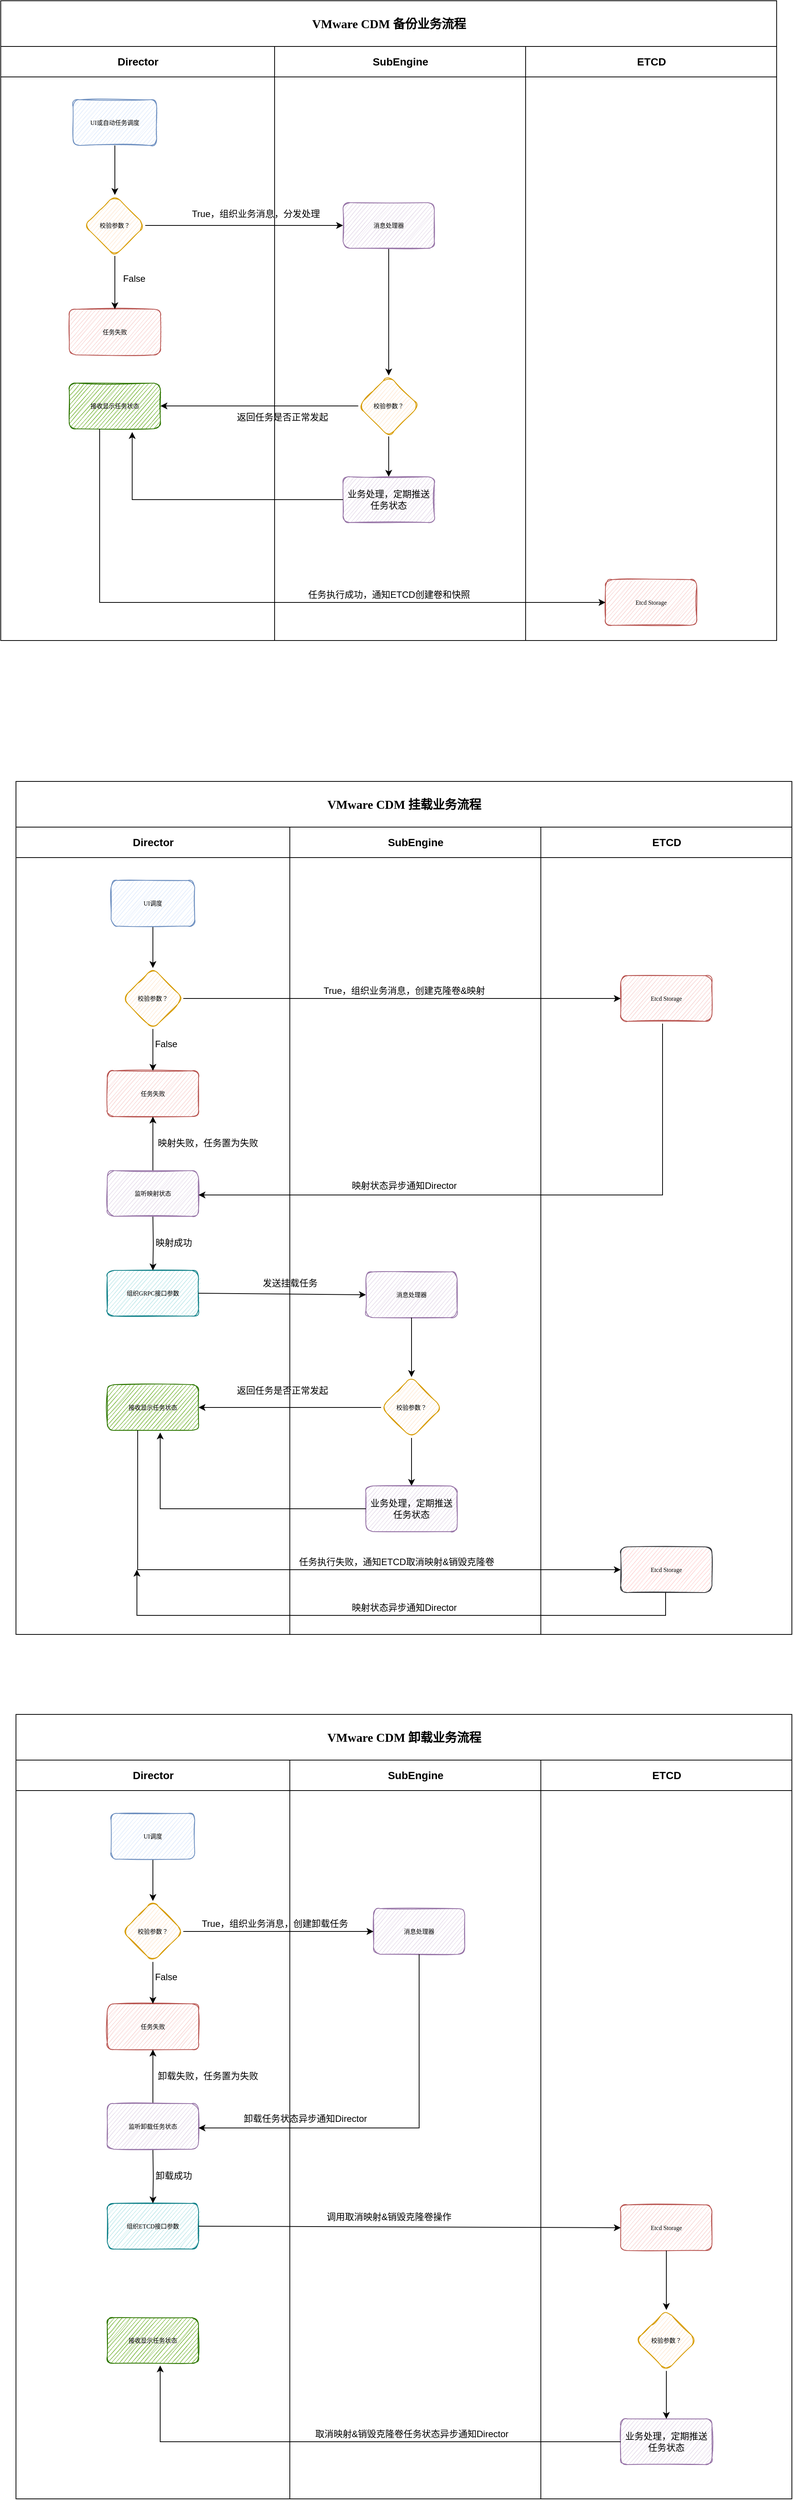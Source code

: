 <mxfile version="20.3.0" type="github"><diagram id="8kYJ-nq8r8b-ovHFFiFU" name="第 1 页"><mxGraphModel dx="1790" dy="836" grid="1" gridSize="10" guides="1" tooltips="1" connect="1" arrows="1" fold="1" page="1" pageScale="1" pageWidth="1600" pageHeight="1200" math="0" shadow="0"><root><mxCell id="0"/><mxCell id="1" parent="0"/><mxCell id="-GFUyXsMZsUR_wiBzJEj-1" value="&lt;p style=&quot;line-height: 1.2;&quot;&gt;&lt;font style=&quot;font-size: 16px;&quot;&gt;VMware CDM 备份&lt;/font&gt;&lt;span style=&quot;font-size: 16px; background-color: initial;&quot;&gt;业务流程&lt;/span&gt;&lt;/p&gt;" style="swimlane;html=1;childLayout=stackLayout;startSize=60;rounded=0;shadow=0;labelBackgroundColor=none;strokeWidth=1;fontFamily=Verdana;fontSize=8;align=center;glass=0;" vertex="1" parent="1"><mxGeometry x="150" y="40" width="1020" height="840" as="geometry"/></mxCell><mxCell id="-GFUyXsMZsUR_wiBzJEj-2" value="&lt;font style=&quot;font-size: 14px;&quot;&gt;Director&lt;/font&gt;" style="swimlane;html=1;startSize=40;" vertex="1" parent="-GFUyXsMZsUR_wiBzJEj-1"><mxGeometry y="60" width="360" height="780" as="geometry"/></mxCell><mxCell id="-GFUyXsMZsUR_wiBzJEj-3" value="" style="edgeStyle=orthogonalEdgeStyle;rounded=0;orthogonalLoop=1;jettySize=auto;html=1;" edge="1" parent="-GFUyXsMZsUR_wiBzJEj-2" source="-GFUyXsMZsUR_wiBzJEj-4" target="-GFUyXsMZsUR_wiBzJEj-5"><mxGeometry relative="1" as="geometry"/></mxCell><mxCell id="-GFUyXsMZsUR_wiBzJEj-4" value="UI或自动任务调度" style="rounded=1;whiteSpace=wrap;html=1;shadow=0;labelBackgroundColor=none;strokeWidth=1;fontFamily=Verdana;fontSize=8;align=center;fillColor=#dae8fc;strokeColor=#6c8ebf;sketch=1;fillStyle=auto;" vertex="1" parent="-GFUyXsMZsUR_wiBzJEj-2"><mxGeometry x="95" y="70" width="110" height="60" as="geometry"/></mxCell><mxCell id="-GFUyXsMZsUR_wiBzJEj-5" value="校验参数？" style="rhombus;whiteSpace=wrap;html=1;fontSize=8;fontFamily=Verdana;fillColor=#ffe6cc;strokeColor=#d79b00;rounded=1;shadow=0;labelBackgroundColor=none;strokeWidth=1;sketch=1;fillStyle=auto;" vertex="1" parent="-GFUyXsMZsUR_wiBzJEj-2"><mxGeometry x="110" y="195" width="80" height="80" as="geometry"/></mxCell><mxCell id="-GFUyXsMZsUR_wiBzJEj-6" value="任务失败" style="whiteSpace=wrap;html=1;fontSize=8;fontFamily=Verdana;fillColor=#f8cecc;strokeColor=#b85450;rounded=1;shadow=0;labelBackgroundColor=none;strokeWidth=1;sketch=1;fillStyle=auto;" vertex="1" parent="-GFUyXsMZsUR_wiBzJEj-2"><mxGeometry x="90" y="345" width="120" height="60" as="geometry"/></mxCell><mxCell id="-GFUyXsMZsUR_wiBzJEj-7" value="" style="edgeStyle=orthogonalEdgeStyle;rounded=0;orthogonalLoop=1;jettySize=auto;html=1;" edge="1" parent="-GFUyXsMZsUR_wiBzJEj-2" source="-GFUyXsMZsUR_wiBzJEj-5" target="-GFUyXsMZsUR_wiBzJEj-6"><mxGeometry relative="1" as="geometry"/></mxCell><mxCell id="-GFUyXsMZsUR_wiBzJEj-8" value="&lt;font color=&quot;#000000&quot;&gt;接收显示任务状态&lt;/font&gt;" style="whiteSpace=wrap;html=1;fontSize=8;fontFamily=Verdana;fillColor=#60a917;strokeColor=#2D7600;rounded=1;shadow=0;labelBackgroundColor=none;strokeWidth=1;sketch=1;fillStyle=auto;fontColor=#ffffff;" vertex="1" parent="-GFUyXsMZsUR_wiBzJEj-2"><mxGeometry x="90" y="442" width="120" height="60" as="geometry"/></mxCell><mxCell id="-GFUyXsMZsUR_wiBzJEj-9" value="False" style="text;html=1;align=center;verticalAlign=middle;resizable=0;points=[];autosize=1;strokeColor=none;fillColor=none;" vertex="1" parent="-GFUyXsMZsUR_wiBzJEj-2"><mxGeometry x="150" y="290" width="50" height="30" as="geometry"/></mxCell><mxCell id="-GFUyXsMZsUR_wiBzJEj-10" value="&lt;font style=&quot;font-size: 14px;&quot;&gt;SubEngine&lt;/font&gt;" style="swimlane;html=1;startSize=40;" vertex="1" parent="-GFUyXsMZsUR_wiBzJEj-1"><mxGeometry x="360" y="60" width="330" height="780" as="geometry"><mxRectangle x="250" y="20" width="40" height="730" as="alternateBounds"/></mxGeometry></mxCell><mxCell id="-GFUyXsMZsUR_wiBzJEj-11" value="" style="edgeStyle=orthogonalEdgeStyle;rounded=0;orthogonalLoop=1;jettySize=auto;html=1;entryX=0.5;entryY=0;entryDx=0;entryDy=0;" edge="1" parent="-GFUyXsMZsUR_wiBzJEj-10" source="-GFUyXsMZsUR_wiBzJEj-12" target="-GFUyXsMZsUR_wiBzJEj-14"><mxGeometry relative="1" as="geometry"><mxPoint x="80" y="460" as="targetPoint"/></mxGeometry></mxCell><mxCell id="-GFUyXsMZsUR_wiBzJEj-12" value="消息处理器" style="whiteSpace=wrap;html=1;fontSize=8;fontFamily=Verdana;fillColor=#e1d5e7;strokeColor=#9673a6;rounded=1;shadow=0;labelBackgroundColor=none;strokeWidth=1;sketch=1;fillStyle=auto;perimeterSpacing=0;" vertex="1" parent="-GFUyXsMZsUR_wiBzJEj-10"><mxGeometry x="90" y="205" width="120" height="60" as="geometry"/></mxCell><mxCell id="-GFUyXsMZsUR_wiBzJEj-13" value="" style="edgeStyle=orthogonalEdgeStyle;rounded=0;orthogonalLoop=1;jettySize=auto;html=1;" edge="1" parent="-GFUyXsMZsUR_wiBzJEj-10" source="-GFUyXsMZsUR_wiBzJEj-14" target="-GFUyXsMZsUR_wiBzJEj-15"><mxGeometry relative="1" as="geometry"/></mxCell><mxCell id="-GFUyXsMZsUR_wiBzJEj-14" value="校验参数？" style="rhombus;whiteSpace=wrap;html=1;fontSize=8;fontFamily=Verdana;fillColor=#ffe6cc;strokeColor=#d79b00;rounded=1;shadow=0;labelBackgroundColor=none;strokeWidth=1;sketch=1;fillStyle=auto;" vertex="1" parent="-GFUyXsMZsUR_wiBzJEj-10"><mxGeometry x="110" y="432" width="80" height="80" as="geometry"/></mxCell><mxCell id="-GFUyXsMZsUR_wiBzJEj-15" value="&lt;span style=&quot;font-family: Helvetica; font-size: 12px;&quot;&gt;业务处理，定期推送任务状态&lt;/span&gt;" style="whiteSpace=wrap;html=1;fontSize=8;fontFamily=Verdana;fillColor=#e1d5e7;strokeColor=#9673a6;rounded=1;shadow=0;labelBackgroundColor=none;strokeWidth=1;sketch=1;fillStyle=auto;" vertex="1" parent="-GFUyXsMZsUR_wiBzJEj-10"><mxGeometry x="90" y="565" width="120" height="60" as="geometry"/></mxCell><mxCell id="-GFUyXsMZsUR_wiBzJEj-16" value="返回任务是否正常发起" style="text;html=1;align=center;verticalAlign=middle;resizable=0;points=[];autosize=1;strokeColor=none;fillColor=none;" vertex="1" parent="-GFUyXsMZsUR_wiBzJEj-10"><mxGeometry x="-60" y="472" width="140" height="30" as="geometry"/></mxCell><mxCell id="-GFUyXsMZsUR_wiBzJEj-17" value="True，组织业务消息，分发处理" style="text;html=1;align=center;verticalAlign=middle;resizable=0;points=[];autosize=1;strokeColor=none;fillColor=none;" vertex="1" parent="-GFUyXsMZsUR_wiBzJEj-10"><mxGeometry x="-120" y="205" width="190" height="30" as="geometry"/></mxCell><mxCell id="-GFUyXsMZsUR_wiBzJEj-18" value="任务执行成功，通知ETCD创建卷和快照" style="text;html=1;align=center;verticalAlign=middle;resizable=0;points=[];autosize=1;strokeColor=none;fillColor=none;" vertex="1" parent="-GFUyXsMZsUR_wiBzJEj-10"><mxGeometry x="30" y="705" width="240" height="30" as="geometry"/></mxCell><mxCell id="-GFUyXsMZsUR_wiBzJEj-19" value="&lt;span style=&quot;font-size: 14px;&quot;&gt;ETCD&lt;/span&gt;" style="swimlane;html=1;startSize=40;" vertex="1" parent="-GFUyXsMZsUR_wiBzJEj-1"><mxGeometry x="690" y="60" width="330" height="780" as="geometry"><mxRectangle x="250" y="20" width="40" height="730" as="alternateBounds"/></mxGeometry></mxCell><mxCell id="-GFUyXsMZsUR_wiBzJEj-20" value="Etcd Storage" style="whiteSpace=wrap;html=1;fontSize=8;fontFamily=Verdana;fillColor=#f8cecc;strokeColor=#b85450;rounded=1;shadow=0;labelBackgroundColor=none;strokeWidth=1;sketch=1;fillStyle=auto;" vertex="1" parent="-GFUyXsMZsUR_wiBzJEj-19"><mxGeometry x="105" y="700" width="120" height="60" as="geometry"/></mxCell><mxCell id="-GFUyXsMZsUR_wiBzJEj-21" value="" style="edgeStyle=orthogonalEdgeStyle;rounded=0;orthogonalLoop=1;jettySize=auto;html=1;" edge="1" parent="-GFUyXsMZsUR_wiBzJEj-1" source="-GFUyXsMZsUR_wiBzJEj-5" target="-GFUyXsMZsUR_wiBzJEj-12"><mxGeometry relative="1" as="geometry"/></mxCell><mxCell id="-GFUyXsMZsUR_wiBzJEj-22" value="" style="edgeStyle=orthogonalEdgeStyle;rounded=0;orthogonalLoop=1;jettySize=auto;html=1;" edge="1" parent="-GFUyXsMZsUR_wiBzJEj-1" source="-GFUyXsMZsUR_wiBzJEj-14" target="-GFUyXsMZsUR_wiBzJEj-8"><mxGeometry relative="1" as="geometry"/></mxCell><mxCell id="-GFUyXsMZsUR_wiBzJEj-23" value="" style="edgeStyle=orthogonalEdgeStyle;rounded=0;orthogonalLoop=1;jettySize=auto;html=1;entryX=0.69;entryY=1.07;entryDx=0;entryDy=0;entryPerimeter=0;" edge="1" parent="-GFUyXsMZsUR_wiBzJEj-1" source="-GFUyXsMZsUR_wiBzJEj-15" target="-GFUyXsMZsUR_wiBzJEj-8"><mxGeometry relative="1" as="geometry"><mxPoint x="80" y="630" as="targetPoint"/></mxGeometry></mxCell><mxCell id="-GFUyXsMZsUR_wiBzJEj-24" value="" style="edgeStyle=orthogonalEdgeStyle;rounded=0;orthogonalLoop=1;jettySize=auto;html=1;entryX=0;entryY=0.5;entryDx=0;entryDy=0;" edge="1" parent="-GFUyXsMZsUR_wiBzJEj-1" source="-GFUyXsMZsUR_wiBzJEj-8" target="-GFUyXsMZsUR_wiBzJEj-20"><mxGeometry relative="1" as="geometry"><mxPoint x="130" y="780" as="targetPoint"/><Array as="points"><mxPoint x="130" y="790"/></Array></mxGeometry></mxCell><mxCell id="-GFUyXsMZsUR_wiBzJEj-25" value="&lt;font style=&quot;font-size: 16px;&quot;&gt;VMware CDM 挂载&lt;/font&gt;&lt;span style=&quot;background-color: initial; font-size: 16px;&quot;&gt;业务流程&lt;/span&gt;" style="swimlane;html=1;childLayout=stackLayout;startSize=60;rounded=0;shadow=0;labelBackgroundColor=none;strokeWidth=1;fontFamily=Verdana;fontSize=8;align=center;glass=0;" vertex="1" parent="1"><mxGeometry x="170" y="1065" width="1020" height="1120" as="geometry"/></mxCell><mxCell id="-GFUyXsMZsUR_wiBzJEj-26" value="&lt;font style=&quot;font-size: 14px;&quot;&gt;Director&lt;/font&gt;" style="swimlane;html=1;startSize=40;" vertex="1" parent="-GFUyXsMZsUR_wiBzJEj-25"><mxGeometry y="60" width="360" height="1060" as="geometry"/></mxCell><mxCell id="-GFUyXsMZsUR_wiBzJEj-27" value="" style="edgeStyle=orthogonalEdgeStyle;rounded=0;orthogonalLoop=1;jettySize=auto;html=1;" edge="1" parent="-GFUyXsMZsUR_wiBzJEj-26" source="-GFUyXsMZsUR_wiBzJEj-28" target="-GFUyXsMZsUR_wiBzJEj-29"><mxGeometry relative="1" as="geometry"/></mxCell><mxCell id="-GFUyXsMZsUR_wiBzJEj-28" value="UI调度" style="rounded=1;whiteSpace=wrap;html=1;shadow=0;labelBackgroundColor=none;strokeWidth=1;fontFamily=Verdana;fontSize=8;align=center;fillColor=#dae8fc;strokeColor=#6c8ebf;sketch=1;fillStyle=auto;" vertex="1" parent="-GFUyXsMZsUR_wiBzJEj-26"><mxGeometry x="125" y="70" width="110" height="60" as="geometry"/></mxCell><mxCell id="-GFUyXsMZsUR_wiBzJEj-29" value="校验参数？" style="rhombus;whiteSpace=wrap;html=1;fontSize=8;fontFamily=Verdana;fillColor=#ffe6cc;strokeColor=#d79b00;rounded=1;shadow=0;labelBackgroundColor=none;strokeWidth=1;sketch=1;fillStyle=auto;" vertex="1" parent="-GFUyXsMZsUR_wiBzJEj-26"><mxGeometry x="140" y="185" width="80" height="80" as="geometry"/></mxCell><mxCell id="-GFUyXsMZsUR_wiBzJEj-30" value="任务失败" style="whiteSpace=wrap;html=1;fontSize=8;fontFamily=Verdana;fillColor=#f8cecc;strokeColor=#b85450;rounded=1;shadow=0;labelBackgroundColor=none;strokeWidth=1;sketch=1;fillStyle=auto;" vertex="1" parent="-GFUyXsMZsUR_wiBzJEj-26"><mxGeometry x="120" y="320" width="120" height="60" as="geometry"/></mxCell><mxCell id="-GFUyXsMZsUR_wiBzJEj-31" value="" style="edgeStyle=orthogonalEdgeStyle;rounded=0;orthogonalLoop=1;jettySize=auto;html=1;" edge="1" parent="-GFUyXsMZsUR_wiBzJEj-26" source="-GFUyXsMZsUR_wiBzJEj-29" target="-GFUyXsMZsUR_wiBzJEj-30"><mxGeometry relative="1" as="geometry"/></mxCell><mxCell id="-GFUyXsMZsUR_wiBzJEj-32" value="&lt;font color=&quot;#000000&quot;&gt;组织GRPC接口参数&lt;/font&gt;" style="whiteSpace=wrap;html=1;fontSize=8;fontFamily=Verdana;rounded=1;shadow=0;labelBackgroundColor=none;strokeWidth=1;sketch=1;fillStyle=auto;fillColor=#b0e3e6;strokeColor=#0e8088;" vertex="1" parent="-GFUyXsMZsUR_wiBzJEj-26"><mxGeometry x="120" y="582" width="120" height="60" as="geometry"/></mxCell><mxCell id="-GFUyXsMZsUR_wiBzJEj-33" value="False" style="text;html=1;align=center;verticalAlign=middle;resizable=0;points=[];autosize=1;strokeColor=none;fillColor=none;" vertex="1" parent="-GFUyXsMZsUR_wiBzJEj-26"><mxGeometry x="172" y="270" width="50" height="30" as="geometry"/></mxCell><mxCell id="-GFUyXsMZsUR_wiBzJEj-34" value="" style="edgeStyle=orthogonalEdgeStyle;rounded=0;orthogonalLoop=1;jettySize=auto;html=1;" edge="1" parent="-GFUyXsMZsUR_wiBzJEj-26" source="-GFUyXsMZsUR_wiBzJEj-36"><mxGeometry relative="1" as="geometry"><mxPoint x="180" y="380" as="targetPoint"/></mxGeometry></mxCell><mxCell id="-GFUyXsMZsUR_wiBzJEj-35" value="" style="edgeStyle=orthogonalEdgeStyle;rounded=0;orthogonalLoop=1;jettySize=auto;html=1;" edge="1" parent="-GFUyXsMZsUR_wiBzJEj-26" target="-GFUyXsMZsUR_wiBzJEj-32"><mxGeometry relative="1" as="geometry"><mxPoint x="180" y="511" as="sourcePoint"/></mxGeometry></mxCell><mxCell id="-GFUyXsMZsUR_wiBzJEj-36" value="&lt;font color=&quot;#000000&quot;&gt;监听映射状态&lt;/font&gt;" style="whiteSpace=wrap;html=1;fontSize=8;fontFamily=Verdana;fillColor=#e1d5e7;strokeColor=#9673a6;rounded=1;shadow=0;labelBackgroundColor=none;strokeWidth=1;sketch=1;fillStyle=auto;" vertex="1" parent="-GFUyXsMZsUR_wiBzJEj-26"><mxGeometry x="120" y="451" width="120" height="60" as="geometry"/></mxCell><mxCell id="-GFUyXsMZsUR_wiBzJEj-37" value="映射失败，任务置为失败" style="text;html=1;align=center;verticalAlign=middle;resizable=0;points=[];autosize=1;strokeColor=none;fillColor=none;" vertex="1" parent="-GFUyXsMZsUR_wiBzJEj-26"><mxGeometry x="172" y="400" width="160" height="30" as="geometry"/></mxCell><mxCell id="-GFUyXsMZsUR_wiBzJEj-38" value="映射成功" style="text;html=1;align=center;verticalAlign=middle;resizable=0;points=[];autosize=1;strokeColor=none;fillColor=none;" vertex="1" parent="-GFUyXsMZsUR_wiBzJEj-26"><mxGeometry x="172" y="531" width="70" height="30" as="geometry"/></mxCell><mxCell id="-GFUyXsMZsUR_wiBzJEj-39" value="&lt;font color=&quot;#000000&quot;&gt;接收显示任务状态&lt;/font&gt;" style="whiteSpace=wrap;html=1;fontSize=8;fontFamily=Verdana;fillColor=#60a917;strokeColor=#2D7600;rounded=1;shadow=0;labelBackgroundColor=none;strokeWidth=1;sketch=1;fillStyle=auto;fontColor=#ffffff;" vertex="1" parent="-GFUyXsMZsUR_wiBzJEj-26"><mxGeometry x="120" y="732" width="120" height="60" as="geometry"/></mxCell><mxCell id="-GFUyXsMZsUR_wiBzJEj-40" value="&lt;font style=&quot;font-size: 14px;&quot;&gt;SubEngine&lt;/font&gt;" style="swimlane;html=1;startSize=40;" vertex="1" parent="-GFUyXsMZsUR_wiBzJEj-25"><mxGeometry x="360" y="60" width="330" height="1060" as="geometry"><mxRectangle x="250" y="20" width="40" height="730" as="alternateBounds"/></mxGeometry></mxCell><mxCell id="-GFUyXsMZsUR_wiBzJEj-41" value="True，组织业务消息，创建克隆卷&amp;amp;映射" style="text;html=1;align=center;verticalAlign=middle;resizable=0;points=[];autosize=1;strokeColor=none;fillColor=none;" vertex="1" parent="-GFUyXsMZsUR_wiBzJEj-40"><mxGeometry x="30" y="200" width="240" height="30" as="geometry"/></mxCell><mxCell id="-GFUyXsMZsUR_wiBzJEj-42" value="映射状态异步通知Director" style="text;html=1;align=center;verticalAlign=middle;resizable=0;points=[];autosize=1;strokeColor=none;fillColor=none;" vertex="1" parent="-GFUyXsMZsUR_wiBzJEj-40"><mxGeometry x="70" y="456" width="160" height="30" as="geometry"/></mxCell><mxCell id="-GFUyXsMZsUR_wiBzJEj-43" value="消息处理器" style="whiteSpace=wrap;html=1;fontSize=8;fontFamily=Verdana;fillColor=#e1d5e7;strokeColor=#9673a6;rounded=1;shadow=0;labelBackgroundColor=none;strokeWidth=1;sketch=1;fillStyle=auto;perimeterSpacing=0;" vertex="1" parent="-GFUyXsMZsUR_wiBzJEj-40"><mxGeometry x="100" y="584" width="120" height="60" as="geometry"/></mxCell><mxCell id="-GFUyXsMZsUR_wiBzJEj-44" value="" style="edgeStyle=orthogonalEdgeStyle;rounded=0;orthogonalLoop=1;jettySize=auto;html=1;" edge="1" parent="-GFUyXsMZsUR_wiBzJEj-40" source="-GFUyXsMZsUR_wiBzJEj-45" target="-GFUyXsMZsUR_wiBzJEj-47"><mxGeometry relative="1" as="geometry"/></mxCell><mxCell id="-GFUyXsMZsUR_wiBzJEj-45" value="校验参数？" style="rhombus;whiteSpace=wrap;html=1;fontSize=8;fontFamily=Verdana;fillColor=#ffe6cc;strokeColor=#d79b00;rounded=1;shadow=0;labelBackgroundColor=none;strokeWidth=1;sketch=1;fillStyle=auto;" vertex="1" parent="-GFUyXsMZsUR_wiBzJEj-40"><mxGeometry x="120" y="722" width="80" height="80" as="geometry"/></mxCell><mxCell id="-GFUyXsMZsUR_wiBzJEj-46" value="" style="edgeStyle=orthogonalEdgeStyle;rounded=0;orthogonalLoop=1;jettySize=auto;html=1;entryX=0.5;entryY=0;entryDx=0;entryDy=0;" edge="1" parent="-GFUyXsMZsUR_wiBzJEj-40" source="-GFUyXsMZsUR_wiBzJEj-43" target="-GFUyXsMZsUR_wiBzJEj-45"><mxGeometry relative="1" as="geometry"><mxPoint x="-420" y="740" as="targetPoint"/></mxGeometry></mxCell><mxCell id="-GFUyXsMZsUR_wiBzJEj-47" value="&lt;span style=&quot;font-family: Helvetica; font-size: 12px;&quot;&gt;业务处理，定期推送任务状态&lt;/span&gt;" style="whiteSpace=wrap;html=1;fontSize=8;fontFamily=Verdana;fillColor=#e1d5e7;strokeColor=#9673a6;rounded=1;shadow=0;labelBackgroundColor=none;strokeWidth=1;sketch=1;fillStyle=auto;" vertex="1" parent="-GFUyXsMZsUR_wiBzJEj-40"><mxGeometry x="100" y="865" width="120" height="60" as="geometry"/></mxCell><mxCell id="-GFUyXsMZsUR_wiBzJEj-48" value="返回任务是否正常发起" style="text;html=1;align=center;verticalAlign=middle;resizable=0;points=[];autosize=1;strokeColor=none;fillColor=none;" vertex="1" parent="-GFUyXsMZsUR_wiBzJEj-40"><mxGeometry x="-80" y="725" width="140" height="30" as="geometry"/></mxCell><mxCell id="-GFUyXsMZsUR_wiBzJEj-49" value="映射状态异步通知Director" style="text;html=1;align=center;verticalAlign=middle;resizable=0;points=[];autosize=1;strokeColor=none;fillColor=none;" vertex="1" parent="-GFUyXsMZsUR_wiBzJEj-40"><mxGeometry x="70" y="1010" width="160" height="30" as="geometry"/></mxCell><mxCell id="-GFUyXsMZsUR_wiBzJEj-50" value="发送挂载任务" style="text;html=1;align=center;verticalAlign=middle;resizable=0;points=[];autosize=1;strokeColor=none;fillColor=none;" vertex="1" parent="-GFUyXsMZsUR_wiBzJEj-40"><mxGeometry x="-50" y="584" width="100" height="30" as="geometry"/></mxCell><mxCell id="-GFUyXsMZsUR_wiBzJEj-51" value="&lt;span style=&quot;font-size: 14px;&quot;&gt;ETCD&lt;/span&gt;" style="swimlane;html=1;startSize=40;" vertex="1" parent="-GFUyXsMZsUR_wiBzJEj-25"><mxGeometry x="690" y="60" width="330" height="1060" as="geometry"><mxRectangle x="250" y="20" width="40" height="730" as="alternateBounds"/></mxGeometry></mxCell><mxCell id="-GFUyXsMZsUR_wiBzJEj-52" value="Etcd Storage" style="whiteSpace=wrap;html=1;fontSize=8;fontFamily=Verdana;fillColor=#f8cecc;strokeColor=#b85450;rounded=1;shadow=0;labelBackgroundColor=none;strokeWidth=1;sketch=1;fillStyle=auto;" vertex="1" parent="-GFUyXsMZsUR_wiBzJEj-51"><mxGeometry x="105" y="195" width="120" height="60" as="geometry"/></mxCell><mxCell id="-GFUyXsMZsUR_wiBzJEj-53" value="Etcd Storage" style="whiteSpace=wrap;html=1;fontSize=8;fontFamily=Verdana;fillColor=#ffcccc;strokeColor=#36393d;rounded=1;shadow=0;labelBackgroundColor=none;strokeWidth=1;sketch=1;fillStyle=auto;" vertex="1" parent="-GFUyXsMZsUR_wiBzJEj-51"><mxGeometry x="105" y="945" width="120" height="60" as="geometry"/></mxCell><mxCell id="-GFUyXsMZsUR_wiBzJEj-54" value="" style="edgeStyle=orthogonalEdgeStyle;rounded=0;orthogonalLoop=1;jettySize=auto;html=1;exitX=0.5;exitY=1;exitDx=0;exitDy=0;" edge="1" parent="-GFUyXsMZsUR_wiBzJEj-51"><mxGeometry relative="1" as="geometry"><mxPoint x="164" y="1005" as="sourcePoint"/><mxPoint x="-531" y="975" as="targetPoint"/><Array as="points"><mxPoint x="164" y="1035"/><mxPoint x="-531" y="1035"/></Array></mxGeometry></mxCell><mxCell id="-GFUyXsMZsUR_wiBzJEj-55" value="" style="edgeStyle=orthogonalEdgeStyle;rounded=0;orthogonalLoop=1;jettySize=auto;html=1;entryX=0;entryY=0.5;entryDx=0;entryDy=0;" edge="1" parent="-GFUyXsMZsUR_wiBzJEj-25" source="-GFUyXsMZsUR_wiBzJEj-29" target="-GFUyXsMZsUR_wiBzJEj-52"><mxGeometry relative="1" as="geometry"><mxPoint x="450" y="295" as="targetPoint"/></mxGeometry></mxCell><mxCell id="-GFUyXsMZsUR_wiBzJEj-56" value="" style="edgeStyle=orthogonalEdgeStyle;rounded=0;orthogonalLoop=1;jettySize=auto;html=1;entryX=1.033;entryY=0.617;entryDx=0;entryDy=0;entryPerimeter=0;" edge="1" parent="-GFUyXsMZsUR_wiBzJEj-25"><mxGeometry relative="1" as="geometry"><mxPoint x="850" y="318" as="sourcePoint"/><mxPoint x="240" y="543" as="targetPoint"/><Array as="points"><mxPoint x="850" y="543"/></Array></mxGeometry></mxCell><mxCell id="-GFUyXsMZsUR_wiBzJEj-57" value="" style="endArrow=classic;html=1;rounded=0;entryX=0;entryY=0.5;entryDx=0;entryDy=0;exitX=1;exitY=0.5;exitDx=0;exitDy=0;" edge="1" parent="-GFUyXsMZsUR_wiBzJEj-25" source="-GFUyXsMZsUR_wiBzJEj-32" target="-GFUyXsMZsUR_wiBzJEj-43"><mxGeometry width="50" height="50" relative="1" as="geometry"><mxPoint x="610" y="725" as="sourcePoint"/><mxPoint x="660" y="675" as="targetPoint"/></mxGeometry></mxCell><mxCell id="-GFUyXsMZsUR_wiBzJEj-58" value="" style="edgeStyle=orthogonalEdgeStyle;rounded=0;orthogonalLoop=1;jettySize=auto;html=1;entryX=1;entryY=0.5;entryDx=0;entryDy=0;" edge="1" parent="-GFUyXsMZsUR_wiBzJEj-25" source="-GFUyXsMZsUR_wiBzJEj-45" target="-GFUyXsMZsUR_wiBzJEj-39"><mxGeometry relative="1" as="geometry"><mxPoint x="160" y="822" as="targetPoint"/></mxGeometry></mxCell><mxCell id="-GFUyXsMZsUR_wiBzJEj-59" value="" style="edgeStyle=orthogonalEdgeStyle;rounded=0;orthogonalLoop=1;jettySize=auto;html=1;entryX=0.58;entryY=1.047;entryDx=0;entryDy=0;entryPerimeter=0;" edge="1" parent="-GFUyXsMZsUR_wiBzJEj-25" source="-GFUyXsMZsUR_wiBzJEj-47" target="-GFUyXsMZsUR_wiBzJEj-39"><mxGeometry relative="1" as="geometry"><mxPoint x="200" y="855" as="targetPoint"/></mxGeometry></mxCell><mxCell id="-GFUyXsMZsUR_wiBzJEj-60" value="" style="edgeStyle=orthogonalEdgeStyle;rounded=0;orthogonalLoop=1;jettySize=auto;html=1;" edge="1" parent="-GFUyXsMZsUR_wiBzJEj-25" source="-GFUyXsMZsUR_wiBzJEj-39" target="-GFUyXsMZsUR_wiBzJEj-53"><mxGeometry relative="1" as="geometry"><Array as="points"><mxPoint x="160" y="1035"/></Array></mxGeometry></mxCell><mxCell id="-GFUyXsMZsUR_wiBzJEj-61" value="任务执行失败，通知ETCD取消映射&amp;amp;销毁克隆卷" style="text;html=1;align=center;verticalAlign=middle;resizable=0;points=[];autosize=1;strokeColor=none;fillColor=none;" vertex="1" parent="1"><mxGeometry x="530" y="2075" width="280" height="30" as="geometry"/></mxCell><mxCell id="-GFUyXsMZsUR_wiBzJEj-62" value="&lt;font style=&quot;font-size: 16px;&quot;&gt;VMware CDM 卸载&lt;/font&gt;&lt;span style=&quot;background-color: initial; font-size: 16px;&quot;&gt;业务流程&lt;/span&gt;" style="swimlane;html=1;childLayout=stackLayout;startSize=60;rounded=0;shadow=0;labelBackgroundColor=none;strokeWidth=1;fontFamily=Verdana;fontSize=8;align=center;glass=0;" vertex="1" parent="1"><mxGeometry x="170" y="2290" width="1020" height="1030" as="geometry"/></mxCell><mxCell id="-GFUyXsMZsUR_wiBzJEj-63" value="&lt;font style=&quot;font-size: 14px;&quot;&gt;Director&lt;/font&gt;" style="swimlane;html=1;startSize=40;" vertex="1" parent="-GFUyXsMZsUR_wiBzJEj-62"><mxGeometry y="60" width="360" height="970" as="geometry"/></mxCell><mxCell id="-GFUyXsMZsUR_wiBzJEj-64" value="" style="edgeStyle=orthogonalEdgeStyle;rounded=0;orthogonalLoop=1;jettySize=auto;html=1;" edge="1" parent="-GFUyXsMZsUR_wiBzJEj-63" source="-GFUyXsMZsUR_wiBzJEj-65" target="-GFUyXsMZsUR_wiBzJEj-66"><mxGeometry relative="1" as="geometry"/></mxCell><mxCell id="-GFUyXsMZsUR_wiBzJEj-65" value="UI调度" style="rounded=1;whiteSpace=wrap;html=1;shadow=0;labelBackgroundColor=none;strokeWidth=1;fontFamily=Verdana;fontSize=8;align=center;fillColor=#dae8fc;strokeColor=#6c8ebf;sketch=1;fillStyle=auto;" vertex="1" parent="-GFUyXsMZsUR_wiBzJEj-63"><mxGeometry x="125" y="70" width="110" height="60" as="geometry"/></mxCell><mxCell id="-GFUyXsMZsUR_wiBzJEj-66" value="校验参数？" style="rhombus;whiteSpace=wrap;html=1;fontSize=8;fontFamily=Verdana;fillColor=#ffe6cc;strokeColor=#d79b00;rounded=1;shadow=0;labelBackgroundColor=none;strokeWidth=1;sketch=1;fillStyle=auto;" vertex="1" parent="-GFUyXsMZsUR_wiBzJEj-63"><mxGeometry x="140" y="185" width="80" height="80" as="geometry"/></mxCell><mxCell id="-GFUyXsMZsUR_wiBzJEj-67" value="任务失败" style="whiteSpace=wrap;html=1;fontSize=8;fontFamily=Verdana;fillColor=#f8cecc;strokeColor=#b85450;rounded=1;shadow=0;labelBackgroundColor=none;strokeWidth=1;sketch=1;fillStyle=auto;" vertex="1" parent="-GFUyXsMZsUR_wiBzJEj-63"><mxGeometry x="120" y="320" width="120" height="60" as="geometry"/></mxCell><mxCell id="-GFUyXsMZsUR_wiBzJEj-68" value="" style="edgeStyle=orthogonalEdgeStyle;rounded=0;orthogonalLoop=1;jettySize=auto;html=1;" edge="1" parent="-GFUyXsMZsUR_wiBzJEj-63" source="-GFUyXsMZsUR_wiBzJEj-66" target="-GFUyXsMZsUR_wiBzJEj-67"><mxGeometry relative="1" as="geometry"/></mxCell><mxCell id="-GFUyXsMZsUR_wiBzJEj-69" value="&lt;font color=&quot;#000000&quot;&gt;组织ETCD接口参数&lt;/font&gt;" style="whiteSpace=wrap;html=1;fontSize=8;fontFamily=Verdana;rounded=1;shadow=0;labelBackgroundColor=none;strokeWidth=1;sketch=1;fillStyle=auto;fillColor=#b0e3e6;strokeColor=#0e8088;" vertex="1" parent="-GFUyXsMZsUR_wiBzJEj-63"><mxGeometry x="120" y="582" width="120" height="60" as="geometry"/></mxCell><mxCell id="-GFUyXsMZsUR_wiBzJEj-70" value="False" style="text;html=1;align=center;verticalAlign=middle;resizable=0;points=[];autosize=1;strokeColor=none;fillColor=none;" vertex="1" parent="-GFUyXsMZsUR_wiBzJEj-63"><mxGeometry x="172" y="270" width="50" height="30" as="geometry"/></mxCell><mxCell id="-GFUyXsMZsUR_wiBzJEj-71" value="" style="edgeStyle=orthogonalEdgeStyle;rounded=0;orthogonalLoop=1;jettySize=auto;html=1;" edge="1" parent="-GFUyXsMZsUR_wiBzJEj-63" source="-GFUyXsMZsUR_wiBzJEj-73"><mxGeometry relative="1" as="geometry"><mxPoint x="180" y="380" as="targetPoint"/></mxGeometry></mxCell><mxCell id="-GFUyXsMZsUR_wiBzJEj-72" value="" style="edgeStyle=orthogonalEdgeStyle;rounded=0;orthogonalLoop=1;jettySize=auto;html=1;" edge="1" parent="-GFUyXsMZsUR_wiBzJEj-63" target="-GFUyXsMZsUR_wiBzJEj-69"><mxGeometry relative="1" as="geometry"><mxPoint x="180" y="511" as="sourcePoint"/></mxGeometry></mxCell><mxCell id="-GFUyXsMZsUR_wiBzJEj-73" value="&lt;font color=&quot;#000000&quot;&gt;监听卸载任务状态&lt;/font&gt;" style="whiteSpace=wrap;html=1;fontSize=8;fontFamily=Verdana;fillColor=#e1d5e7;strokeColor=#9673a6;rounded=1;shadow=0;labelBackgroundColor=none;strokeWidth=1;sketch=1;fillStyle=auto;" vertex="1" parent="-GFUyXsMZsUR_wiBzJEj-63"><mxGeometry x="120" y="451" width="120" height="60" as="geometry"/></mxCell><mxCell id="-GFUyXsMZsUR_wiBzJEj-74" value="卸载失败，任务置为失败" style="text;html=1;align=center;verticalAlign=middle;resizable=0;points=[];autosize=1;strokeColor=none;fillColor=none;" vertex="1" parent="-GFUyXsMZsUR_wiBzJEj-63"><mxGeometry x="172" y="400" width="160" height="30" as="geometry"/></mxCell><mxCell id="-GFUyXsMZsUR_wiBzJEj-75" value="卸载成功" style="text;html=1;align=center;verticalAlign=middle;resizable=0;points=[];autosize=1;strokeColor=none;fillColor=none;" vertex="1" parent="-GFUyXsMZsUR_wiBzJEj-63"><mxGeometry x="172" y="531" width="70" height="30" as="geometry"/></mxCell><mxCell id="-GFUyXsMZsUR_wiBzJEj-76" value="&lt;font color=&quot;#000000&quot;&gt;接收显示任务状态&lt;/font&gt;" style="whiteSpace=wrap;html=1;fontSize=8;fontFamily=Verdana;fillColor=#60a917;strokeColor=#2D7600;rounded=1;shadow=0;labelBackgroundColor=none;strokeWidth=1;sketch=1;fillStyle=auto;fontColor=#ffffff;" vertex="1" parent="-GFUyXsMZsUR_wiBzJEj-63"><mxGeometry x="120" y="732" width="120" height="60" as="geometry"/></mxCell><mxCell id="-GFUyXsMZsUR_wiBzJEj-77" value="&lt;font style=&quot;font-size: 14px;&quot;&gt;SubEngine&lt;/font&gt;" style="swimlane;html=1;startSize=40;" vertex="1" parent="-GFUyXsMZsUR_wiBzJEj-62"><mxGeometry x="360" y="60" width="330" height="970" as="geometry"><mxRectangle x="250" y="20" width="40" height="730" as="alternateBounds"/></mxGeometry></mxCell><mxCell id="-GFUyXsMZsUR_wiBzJEj-78" value="True，组织业务消息，创建卸载任务" style="text;html=1;align=center;verticalAlign=middle;resizable=0;points=[];autosize=1;strokeColor=none;fillColor=none;" vertex="1" parent="-GFUyXsMZsUR_wiBzJEj-77"><mxGeometry x="-130" y="200" width="220" height="30" as="geometry"/></mxCell><mxCell id="-GFUyXsMZsUR_wiBzJEj-79" value="卸载任务状态异步通知Director" style="text;html=1;align=center;verticalAlign=middle;resizable=0;points=[];autosize=1;strokeColor=none;fillColor=none;" vertex="1" parent="-GFUyXsMZsUR_wiBzJEj-77"><mxGeometry x="-75" y="456" width="190" height="30" as="geometry"/></mxCell><mxCell id="-GFUyXsMZsUR_wiBzJEj-80" value="消息处理器" style="whiteSpace=wrap;html=1;fontSize=8;fontFamily=Verdana;fillColor=#e1d5e7;strokeColor=#9673a6;rounded=1;shadow=0;labelBackgroundColor=none;strokeWidth=1;sketch=1;fillStyle=auto;" vertex="1" parent="-GFUyXsMZsUR_wiBzJEj-77"><mxGeometry x="110" y="195" width="120" height="60" as="geometry"/></mxCell><mxCell id="-GFUyXsMZsUR_wiBzJEj-81" value="取消映射&amp;amp;销毁克隆卷任务状态异步通知Director" style="text;html=1;align=center;verticalAlign=middle;resizable=0;points=[];autosize=1;strokeColor=none;fillColor=none;" vertex="1" parent="-GFUyXsMZsUR_wiBzJEj-77"><mxGeometry x="20" y="870" width="280" height="30" as="geometry"/></mxCell><mxCell id="-GFUyXsMZsUR_wiBzJEj-82" value="&lt;span style=&quot;font-size: 14px;&quot;&gt;ETCD&lt;/span&gt;" style="swimlane;html=1;startSize=40;" vertex="1" parent="-GFUyXsMZsUR_wiBzJEj-62"><mxGeometry x="690" y="60" width="330" height="970" as="geometry"><mxRectangle x="250" y="20" width="40" height="730" as="alternateBounds"/></mxGeometry></mxCell><mxCell id="-GFUyXsMZsUR_wiBzJEj-83" value="Etcd Storage" style="whiteSpace=wrap;html=1;fontSize=8;fontFamily=Verdana;fillColor=#f8cecc;strokeColor=#b85450;rounded=1;shadow=0;labelBackgroundColor=none;strokeWidth=1;sketch=1;fillStyle=auto;perimeterSpacing=0;" vertex="1" parent="-GFUyXsMZsUR_wiBzJEj-82"><mxGeometry x="105" y="584" width="120" height="60" as="geometry"/></mxCell><mxCell id="-GFUyXsMZsUR_wiBzJEj-84" value="校验参数？" style="rhombus;whiteSpace=wrap;html=1;fontSize=8;fontFamily=Verdana;fillColor=#ffe6cc;strokeColor=#d79b00;rounded=1;shadow=0;labelBackgroundColor=none;strokeWidth=1;sketch=1;fillStyle=auto;" vertex="1" parent="-GFUyXsMZsUR_wiBzJEj-82"><mxGeometry x="125" y="722" width="80" height="80" as="geometry"/></mxCell><mxCell id="-GFUyXsMZsUR_wiBzJEj-85" value="" style="edgeStyle=orthogonalEdgeStyle;rounded=0;orthogonalLoop=1;jettySize=auto;html=1;entryX=0.5;entryY=0;entryDx=0;entryDy=0;" edge="1" parent="-GFUyXsMZsUR_wiBzJEj-82" source="-GFUyXsMZsUR_wiBzJEj-83" target="-GFUyXsMZsUR_wiBzJEj-84"><mxGeometry relative="1" as="geometry"><mxPoint x="-415" y="740" as="targetPoint"/></mxGeometry></mxCell><mxCell id="-GFUyXsMZsUR_wiBzJEj-86" value="&lt;span style=&quot;font-family: Helvetica; font-size: 12px;&quot;&gt;业务处理，定期推送任务状态&lt;/span&gt;" style="whiteSpace=wrap;html=1;fontSize=8;fontFamily=Verdana;fillColor=#e1d5e7;strokeColor=#9673a6;rounded=1;shadow=0;labelBackgroundColor=none;strokeWidth=1;sketch=1;fillStyle=auto;" vertex="1" parent="-GFUyXsMZsUR_wiBzJEj-82"><mxGeometry x="105" y="865" width="120" height="60" as="geometry"/></mxCell><mxCell id="-GFUyXsMZsUR_wiBzJEj-87" value="" style="edgeStyle=orthogonalEdgeStyle;rounded=0;orthogonalLoop=1;jettySize=auto;html=1;" edge="1" parent="-GFUyXsMZsUR_wiBzJEj-82" source="-GFUyXsMZsUR_wiBzJEj-84" target="-GFUyXsMZsUR_wiBzJEj-86"><mxGeometry relative="1" as="geometry"/></mxCell><mxCell id="-GFUyXsMZsUR_wiBzJEj-88" value="" style="edgeStyle=orthogonalEdgeStyle;rounded=0;orthogonalLoop=1;jettySize=auto;html=1;entryX=0;entryY=0.5;entryDx=0;entryDy=0;" edge="1" parent="-GFUyXsMZsUR_wiBzJEj-62" source="-GFUyXsMZsUR_wiBzJEj-66" target="-GFUyXsMZsUR_wiBzJEj-80"><mxGeometry relative="1" as="geometry"><mxPoint x="450" y="295" as="targetPoint"/></mxGeometry></mxCell><mxCell id="-GFUyXsMZsUR_wiBzJEj-89" value="" style="edgeStyle=orthogonalEdgeStyle;rounded=0;orthogonalLoop=1;jettySize=auto;html=1;entryX=1.033;entryY=0.617;entryDx=0;entryDy=0;entryPerimeter=0;exitX=0.5;exitY=1;exitDx=0;exitDy=0;" edge="1" parent="-GFUyXsMZsUR_wiBzJEj-62" source="-GFUyXsMZsUR_wiBzJEj-80"><mxGeometry relative="1" as="geometry"><mxPoint x="850" y="318" as="sourcePoint"/><mxPoint x="240" y="543" as="targetPoint"/><Array as="points"><mxPoint x="530" y="543"/></Array></mxGeometry></mxCell><mxCell id="-GFUyXsMZsUR_wiBzJEj-90" value="" style="endArrow=classic;html=1;rounded=0;entryX=0;entryY=0.5;entryDx=0;entryDy=0;exitX=1;exitY=0.5;exitDx=0;exitDy=0;" edge="1" parent="-GFUyXsMZsUR_wiBzJEj-62" source="-GFUyXsMZsUR_wiBzJEj-69" target="-GFUyXsMZsUR_wiBzJEj-83"><mxGeometry width="50" height="50" relative="1" as="geometry"><mxPoint x="610" y="725" as="sourcePoint"/><mxPoint x="660" y="675" as="targetPoint"/></mxGeometry></mxCell><mxCell id="-GFUyXsMZsUR_wiBzJEj-91" value="" style="edgeStyle=orthogonalEdgeStyle;rounded=0;orthogonalLoop=1;jettySize=auto;html=1;entryX=0.58;entryY=1.047;entryDx=0;entryDy=0;entryPerimeter=0;" edge="1" parent="-GFUyXsMZsUR_wiBzJEj-62" source="-GFUyXsMZsUR_wiBzJEj-86" target="-GFUyXsMZsUR_wiBzJEj-76"><mxGeometry relative="1" as="geometry"><mxPoint x="200" y="855" as="targetPoint"/></mxGeometry></mxCell><mxCell id="-GFUyXsMZsUR_wiBzJEj-92" value="调用取消映射&amp;amp;销毁克隆卷操作" style="text;html=1;align=center;verticalAlign=middle;resizable=0;points=[];autosize=1;strokeColor=none;fillColor=none;" vertex="1" parent="1"><mxGeometry x="565" y="2935" width="190" height="30" as="geometry"/></mxCell></root></mxGraphModel></diagram></mxfile>